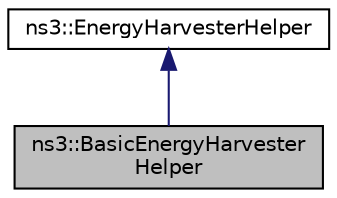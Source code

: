 digraph "ns3::BasicEnergyHarvesterHelper"
{
 // LATEX_PDF_SIZE
  edge [fontname="Helvetica",fontsize="10",labelfontname="Helvetica",labelfontsize="10"];
  node [fontname="Helvetica",fontsize="10",shape=record];
  Node1 [label="ns3::BasicEnergyHarvester\lHelper",height=0.2,width=0.4,color="black", fillcolor="grey75", style="filled", fontcolor="black",tooltip="Creates a BasicEnergyHarvester object."];
  Node2 -> Node1 [dir="back",color="midnightblue",fontsize="10",style="solid",fontname="Helvetica"];
  Node2 [label="ns3::EnergyHarvesterHelper",height=0.2,width=0.4,color="black", fillcolor="white", style="filled",URL="$classns3_1_1_energy_harvester_helper.html",tooltip="Creates EnergyHarvester objects."];
}
